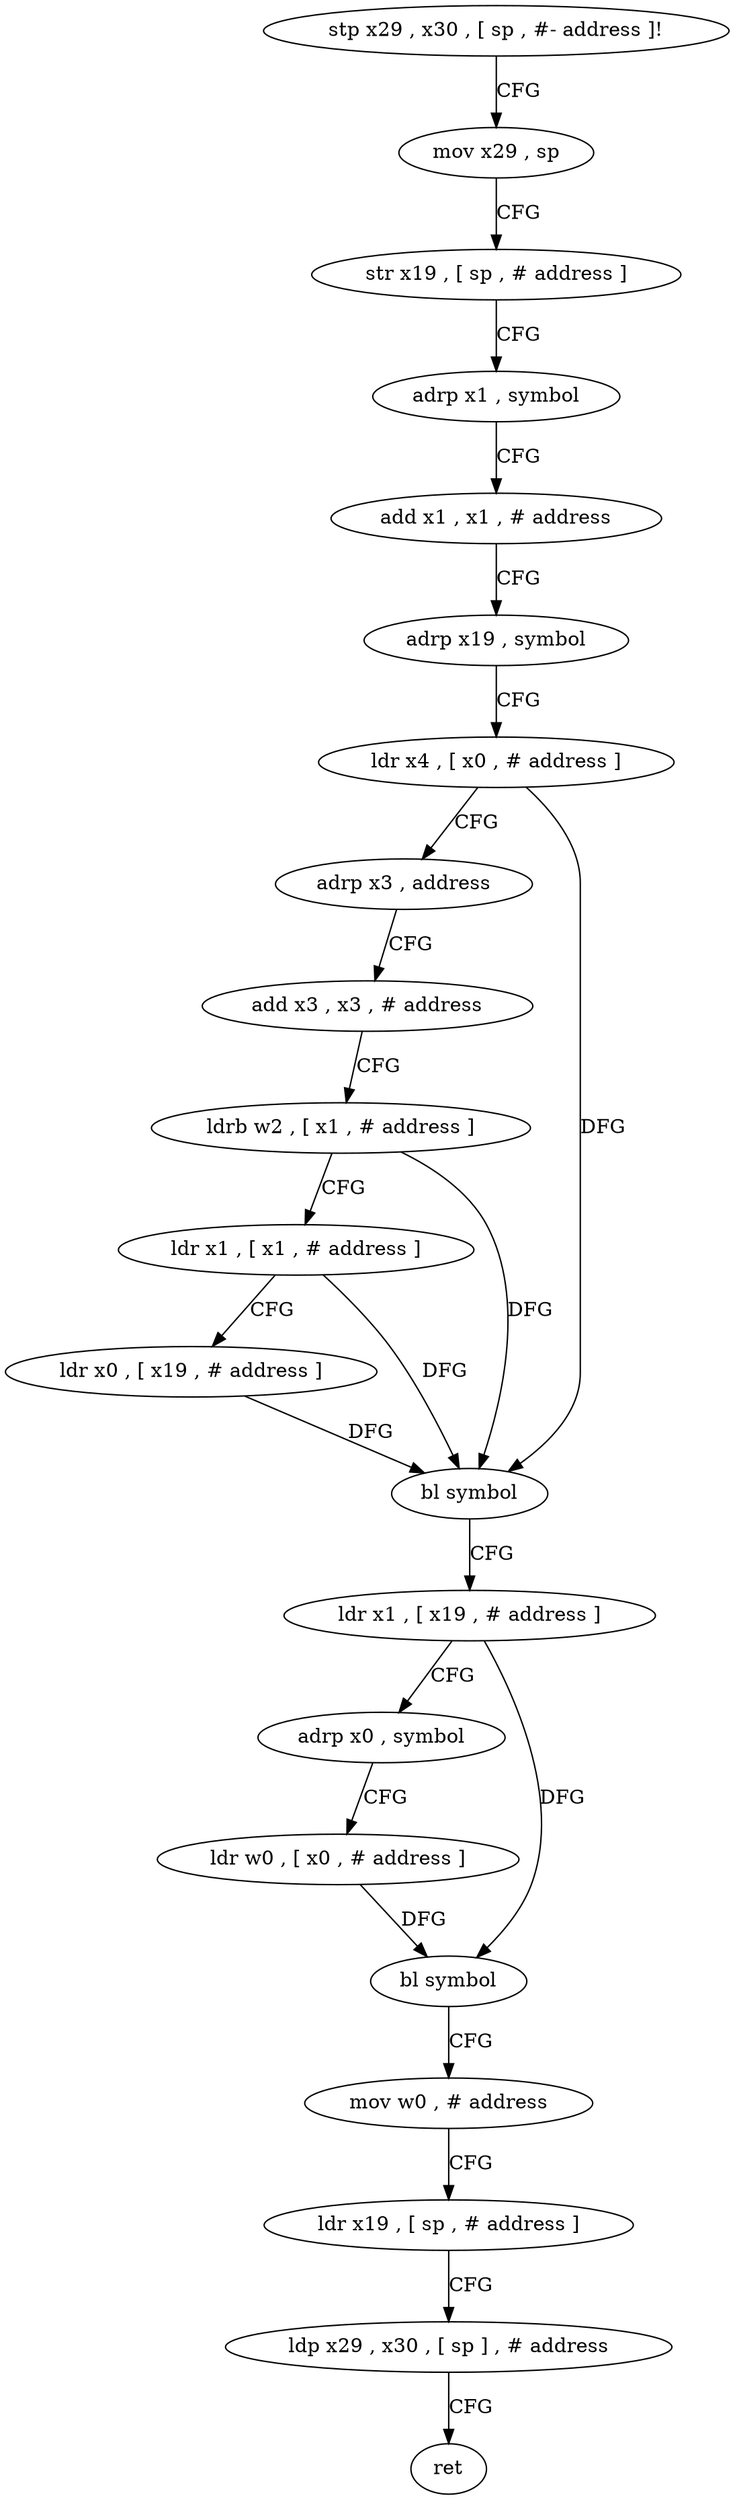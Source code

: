 digraph "func" {
"4205544" [label = "stp x29 , x30 , [ sp , #- address ]!" ]
"4205548" [label = "mov x29 , sp" ]
"4205552" [label = "str x19 , [ sp , # address ]" ]
"4205556" [label = "adrp x1 , symbol" ]
"4205560" [label = "add x1 , x1 , # address" ]
"4205564" [label = "adrp x19 , symbol" ]
"4205568" [label = "ldr x4 , [ x0 , # address ]" ]
"4205572" [label = "adrp x3 , address" ]
"4205576" [label = "add x3 , x3 , # address" ]
"4205580" [label = "ldrb w2 , [ x1 , # address ]" ]
"4205584" [label = "ldr x1 , [ x1 , # address ]" ]
"4205588" [label = "ldr x0 , [ x19 , # address ]" ]
"4205592" [label = "bl symbol" ]
"4205596" [label = "ldr x1 , [ x19 , # address ]" ]
"4205600" [label = "adrp x0 , symbol" ]
"4205604" [label = "ldr w0 , [ x0 , # address ]" ]
"4205608" [label = "bl symbol" ]
"4205612" [label = "mov w0 , # address" ]
"4205616" [label = "ldr x19 , [ sp , # address ]" ]
"4205620" [label = "ldp x29 , x30 , [ sp ] , # address" ]
"4205624" [label = "ret" ]
"4205544" -> "4205548" [ label = "CFG" ]
"4205548" -> "4205552" [ label = "CFG" ]
"4205552" -> "4205556" [ label = "CFG" ]
"4205556" -> "4205560" [ label = "CFG" ]
"4205560" -> "4205564" [ label = "CFG" ]
"4205564" -> "4205568" [ label = "CFG" ]
"4205568" -> "4205572" [ label = "CFG" ]
"4205568" -> "4205592" [ label = "DFG" ]
"4205572" -> "4205576" [ label = "CFG" ]
"4205576" -> "4205580" [ label = "CFG" ]
"4205580" -> "4205584" [ label = "CFG" ]
"4205580" -> "4205592" [ label = "DFG" ]
"4205584" -> "4205588" [ label = "CFG" ]
"4205584" -> "4205592" [ label = "DFG" ]
"4205588" -> "4205592" [ label = "DFG" ]
"4205592" -> "4205596" [ label = "CFG" ]
"4205596" -> "4205600" [ label = "CFG" ]
"4205596" -> "4205608" [ label = "DFG" ]
"4205600" -> "4205604" [ label = "CFG" ]
"4205604" -> "4205608" [ label = "DFG" ]
"4205608" -> "4205612" [ label = "CFG" ]
"4205612" -> "4205616" [ label = "CFG" ]
"4205616" -> "4205620" [ label = "CFG" ]
"4205620" -> "4205624" [ label = "CFG" ]
}
